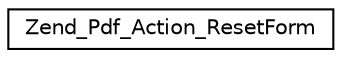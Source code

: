 digraph G
{
  edge [fontname="Helvetica",fontsize="10",labelfontname="Helvetica",labelfontsize="10"];
  node [fontname="Helvetica",fontsize="10",shape=record];
  rankdir="LR";
  Node1 [label="Zend_Pdf_Action_ResetForm",height=0.2,width=0.4,color="black", fillcolor="white", style="filled",URL="$class_zend___pdf___action___reset_form.html"];
}
